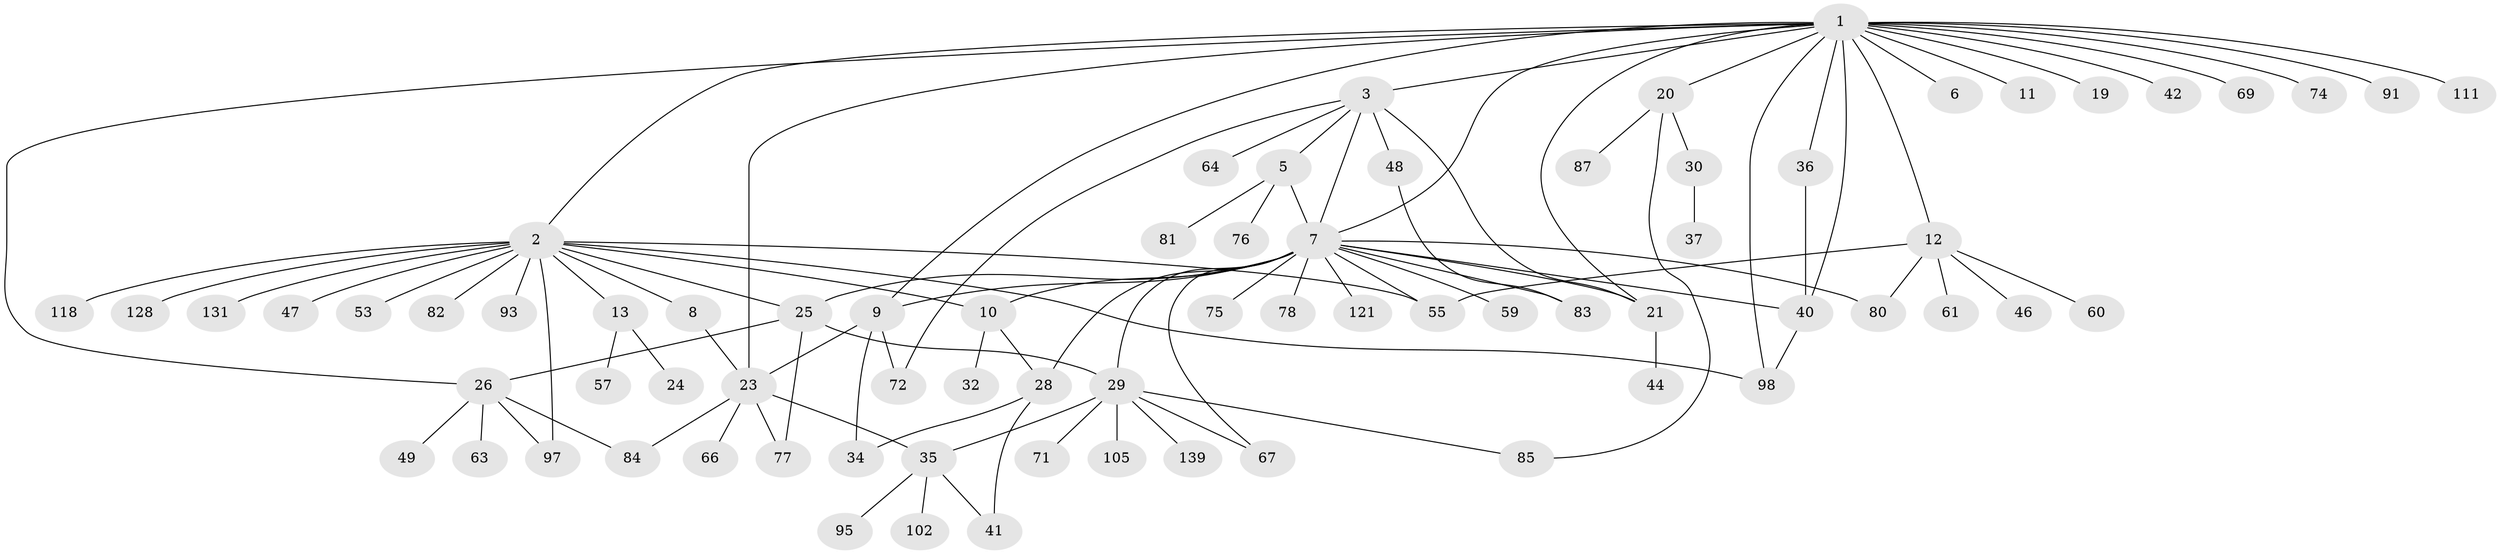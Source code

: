 // original degree distribution, {22: 0.00684931506849315, 16: 0.00684931506849315, 9: 0.0136986301369863, 2: 0.2465753424657534, 4: 0.0547945205479452, 1: 0.4931506849315068, 12: 0.00684931506849315, 5: 0.0273972602739726, 13: 0.00684931506849315, 6: 0.03424657534246575, 7: 0.0136986301369863, 3: 0.08904109589041095}
// Generated by graph-tools (version 1.1) at 2025/14/03/09/25 04:14:20]
// undirected, 73 vertices, 101 edges
graph export_dot {
graph [start="1"]
  node [color=gray90,style=filled];
  1;
  2;
  3 [super="+31+4"];
  5;
  6;
  7 [super="+50+39+17+56+16+45+130+122"];
  8;
  9 [super="+79"];
  10 [super="+54+96+99+18+58"];
  11;
  12 [super="+14"];
  13 [super="+73+15"];
  19;
  20 [super="+145+65"];
  21 [super="+51"];
  23 [super="+70+52+124+108"];
  24;
  25 [super="+125+38"];
  26;
  28 [super="+33+110"];
  29 [super="+90"];
  30;
  32;
  34 [super="+88"];
  35;
  36 [super="+126"];
  37;
  40 [super="+115+101+117+141+104+113"];
  41 [super="+129"];
  42 [super="+89"];
  44 [super="+100"];
  46;
  47 [super="+107+120"];
  48;
  49;
  53;
  55 [super="+114"];
  57 [super="+142"];
  59;
  60;
  61;
  63;
  64 [super="+138"];
  66;
  67;
  69;
  71;
  72 [super="+86"];
  74;
  75;
  76 [super="+134"];
  77;
  78;
  80;
  81;
  82;
  83 [super="+94+119+146+92"];
  84 [super="+103"];
  85 [super="+127"];
  87;
  91;
  93;
  95;
  97;
  98 [super="+143"];
  102;
  105;
  111;
  118 [super="+132"];
  121;
  128;
  131;
  139;
  1 -- 2;
  1 -- 3;
  1 -- 6;
  1 -- 9;
  1 -- 11;
  1 -- 12;
  1 -- 19;
  1 -- 20;
  1 -- 21;
  1 -- 26;
  1 -- 36;
  1 -- 40 [weight=2];
  1 -- 42;
  1 -- 69;
  1 -- 74;
  1 -- 91;
  1 -- 98 [weight=2];
  1 -- 111;
  1 -- 7;
  1 -- 23;
  2 -- 8;
  2 -- 10;
  2 -- 13;
  2 -- 25;
  2 -- 47 [weight=2];
  2 -- 53;
  2 -- 82;
  2 -- 93;
  2 -- 97;
  2 -- 98;
  2 -- 118;
  2 -- 128;
  2 -- 131;
  2 -- 55;
  3 -- 5;
  3 -- 7;
  3 -- 21 [weight=2];
  3 -- 48;
  3 -- 64;
  3 -- 72;
  5 -- 7;
  5 -- 76;
  5 -- 81;
  7 -- 75;
  7 -- 83;
  7 -- 121;
  7 -- 67;
  7 -- 40;
  7 -- 10;
  7 -- 78;
  7 -- 21;
  7 -- 55;
  7 -- 28 [weight=2];
  7 -- 29;
  7 -- 9;
  7 -- 59;
  7 -- 80;
  7 -- 25 [weight=2];
  8 -- 23;
  9 -- 34;
  9 -- 72;
  9 -- 23;
  10 -- 28;
  10 -- 32;
  12 -- 80;
  12 -- 60;
  12 -- 55;
  12 -- 61;
  12 -- 46;
  13 -- 24;
  13 -- 57;
  20 -- 30;
  20 -- 85;
  20 -- 87;
  21 -- 44;
  23 -- 35;
  23 -- 66;
  23 -- 84;
  23 -- 77;
  25 -- 26;
  25 -- 77;
  25 -- 29;
  26 -- 49;
  26 -- 63;
  26 -- 97;
  26 -- 84;
  28 -- 34;
  28 -- 41;
  29 -- 35;
  29 -- 71;
  29 -- 105;
  29 -- 139;
  29 -- 67;
  29 -- 85;
  30 -- 37;
  35 -- 41;
  35 -- 95;
  35 -- 102;
  36 -- 40;
  40 -- 98;
  48 -- 83;
}
